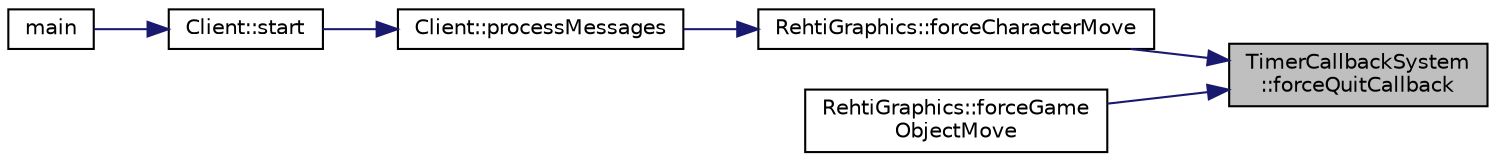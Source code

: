 digraph "TimerCallbackSystem::forceQuitCallback"
{
 // LATEX_PDF_SIZE
  edge [fontname="Helvetica",fontsize="10",labelfontname="Helvetica",labelfontsize="10"];
  node [fontname="Helvetica",fontsize="10",shape=record];
  rankdir="RL";
  Node1 [label="TimerCallbackSystem\l::forceQuitCallback",height=0.2,width=0.4,color="black", fillcolor="grey75", style="filled", fontcolor="black",tooltip="Immediately forces the removal of the callback with the given id, without finishing the remaining tim..."];
  Node1 -> Node2 [dir="back",color="midnightblue",fontsize="10",style="solid",fontname="Helvetica"];
  Node2 [label="RehtiGraphics::forceCharacterMove",height=0.2,width=0.4,color="black", fillcolor="white", style="filled",URL="$classRehtiGraphics.html#aa0fe4714ffc957fc647c4e392397e3f5",tooltip="Forces character to the given location, cancelling any remaining movement callbacks and animations."];
  Node2 -> Node3 [dir="back",color="midnightblue",fontsize="10",style="solid",fontname="Helvetica"];
  Node3 [label="Client::processMessages",height=0.2,width=0.4,color="black", fillcolor="white", style="filled",URL="$classClient.html#afebeedfe876105645a3937b4ee2058df",tooltip="Processes messages from the server."];
  Node3 -> Node4 [dir="back",color="midnightblue",fontsize="10",style="solid",fontname="Helvetica"];
  Node4 [label="Client::start",height=0.2,width=0.4,color="black", fillcolor="white", style="filled",URL="$classClient.html#a742373e08a80d993d2651b6fff76f5b9",tooltip="Starts the client."];
  Node4 -> Node5 [dir="back",color="midnightblue",fontsize="10",style="solid",fontname="Helvetica"];
  Node5 [label="main",height=0.2,width=0.4,color="black", fillcolor="white", style="filled",URL="$client_2src_2Main_8cpp.html#a0ddf1224851353fc92bfbff6f499fa97",tooltip=" "];
  Node1 -> Node6 [dir="back",color="midnightblue",fontsize="10",style="solid",fontname="Helvetica"];
  Node6 [label="RehtiGraphics::forceGame\lObjectMove",height=0.2,width=0.4,color="black", fillcolor="white", style="filled",URL="$classRehtiGraphics.html#a3445d3e9f5e90a1a23bea394666d2ad7",tooltip="Forces the game object to move to the given location, quitting any remaining movement callbacks."];
}

